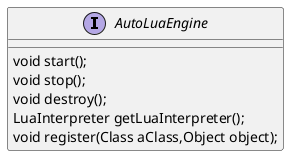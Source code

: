 @startuml autolua
interface AutoLuaEngine
{
    void start();
    void stop();
    void destroy();
    LuaInterpreter getLuaInterpreter();
    void register(Class aClass,Object object);
}



@enduml